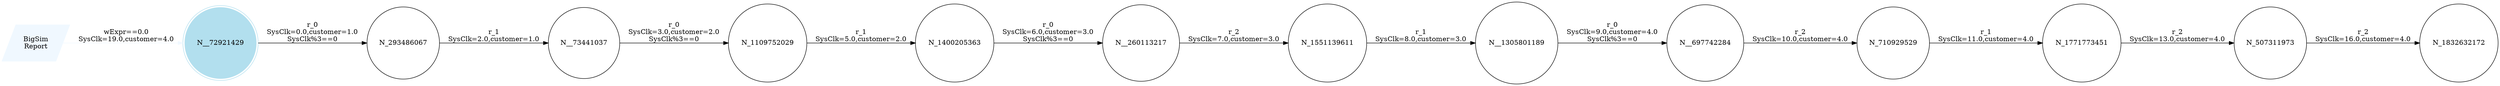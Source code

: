 digraph reaction_graph {
   rankdir=LR;
   Node [shape = circle];
   BigSim_Report [shape = parallelogram color = aliceblue style=filled label="BigSim
Report"];
BigSim_Report -> N__72921429[color = aliceblue label = "wExpr==0.0
SysClk=19.0,customer=4.0"];
 N__72921429
 [shape=circle, color=lightblue2, style=filled];
N__1305801189[ label="N__1305801189"];
 N__1305801189 -> N__697742284[ label = "r_0
SysClk=9.0,customer=4.0
SysClk%3==0"];
N_1400205363[ label="N_1400205363"];
 N_1400205363 -> N__260113217[ label = "r_0
SysClk=6.0,customer=3.0
SysClk%3==0"];
N_710929529[ label="N_710929529"];
 N_710929529 -> N_1771773451[ label = "r_1
SysClk=11.0,customer=4.0
"];
N__72921429[ shape = doublecircle, color=lightblue2, style=filled, label="N__72921429"];
 N__72921429 -> N_293486067[ label = "r_0
SysClk=0.0,customer=1.0
SysClk%3==0"];
N_293486067[ label="N_293486067"];
 N_293486067 -> N__73441037[ label = "r_1
SysClk=2.0,customer=1.0
"];
N__260113217[ label="N__260113217"];
 N__260113217 -> N_1551139611[ label = "r_2
SysClk=7.0,customer=3.0
"];
N_1551139611[ label="N_1551139611"];
 N_1551139611 -> N__1305801189[ label = "r_1
SysClk=8.0,customer=3.0
"];
N__697742284[ label="N__697742284"];
 N__697742284 -> N_710929529[ label = "r_2
SysClk=10.0,customer=4.0
"];
N_1771773451[ label="N_1771773451"];
 N_1771773451 -> N_507311973[ label = "r_2
SysClk=13.0,customer=4.0
"];
N__73441037[ label="N__73441037"];
 N__73441037 -> N_1109752029[ label = "r_0
SysClk=3.0,customer=2.0
SysClk%3==0"];
N_1832632172[ label="N_1832632172"];
N_1109752029[ label="N_1109752029"];
 N_1109752029 -> N_1400205363[ label = "r_1
SysClk=5.0,customer=2.0
"];
N_507311973[ label="N_507311973"];
 N_507311973 -> N_1832632172[ label = "r_2
SysClk=16.0,customer=4.0
"];
}
